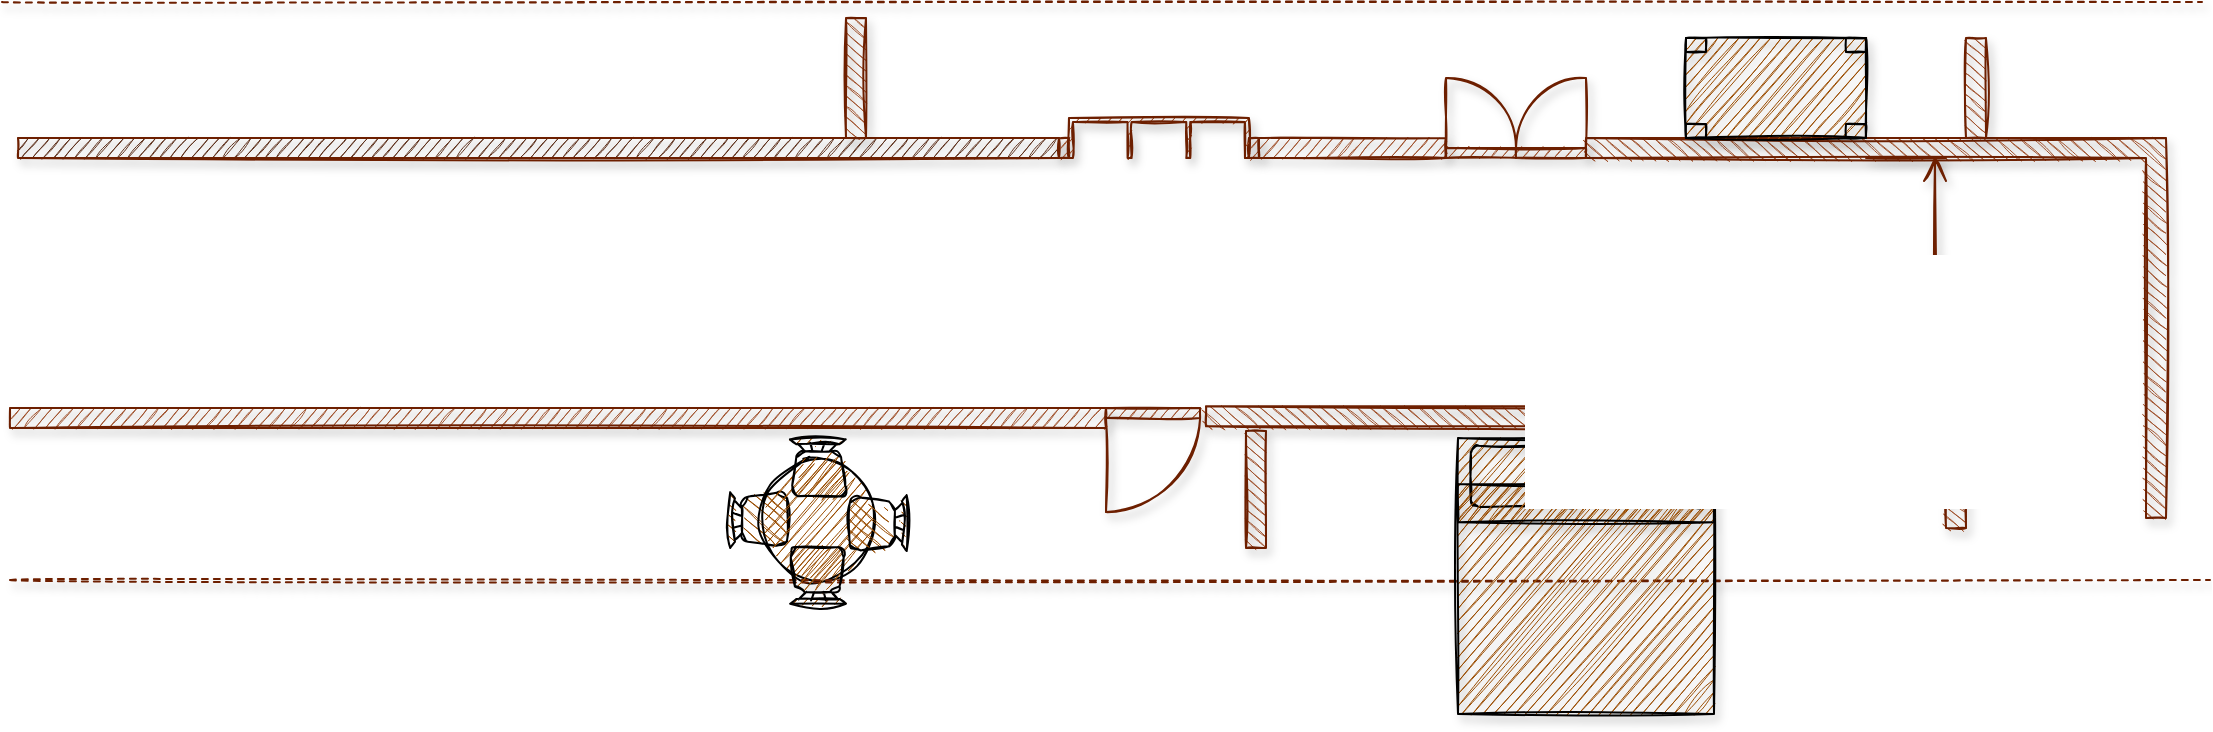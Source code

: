 <mxfile version="14.7.3" type="github">
  <diagram id="KKODCrDf3OvaOEqVYweS" name="Page-1">
    <mxGraphModel dx="2310" dy="701" grid="0" gridSize="10" guides="1" tooltips="1" connect="1" arrows="1" fold="1" page="1" pageScale="1" pageWidth="827" pageHeight="1169" background="none" math="0" shadow="0">
      <root>
        <mxCell id="0" />
        <mxCell id="1" parent="0" />
        <mxCell id="mKJfj97o3KXtOmBN4mSs-1" value="" style="verticalLabelPosition=bottom;html=1;verticalAlign=top;align=center;shape=mxgraph.floorplan.chair;shadow=0;direction=north;sketch=1;fillColor=#994C00;" vertex="1" parent="1">
          <mxGeometry x="230.47" y="1077" width="31" height="28" as="geometry" />
        </mxCell>
        <mxCell id="mKJfj97o3KXtOmBN4mSs-2" value="" style="shape=ellipse;shadow=0;sketch=1;fillColor=#994C00;" vertex="1" parent="1">
          <mxGeometry x="246.47" y="1062" width="59" height="58" as="geometry" />
        </mxCell>
        <mxCell id="mKJfj97o3KXtOmBN4mSs-3" value="" style="verticalLabelPosition=bottom;html=1;verticalAlign=top;align=center;shape=mxgraph.floorplan.wallCorner;direction=south;fillColor=#a0522d;fontColor=#ffffff;shadow=1;rounded=1;strokeColor=#6D1F00;sketch=1;" vertex="1" parent="1">
          <mxGeometry x="660" y="900" width="290" height="190" as="geometry" />
        </mxCell>
        <mxCell id="mKJfj97o3KXtOmBN4mSs-4" value="" style="verticalLabelPosition=bottom;html=1;verticalAlign=top;align=center;shape=mxgraph.floorplan.wall;fontColor=#ffffff;shadow=1;rounded=1;strokeColor=#6D1F00;fillColor=#5C2F1A;sketch=1;" vertex="1" parent="1">
          <mxGeometry x="-124" y="900" width="520.47" height="10" as="geometry" />
        </mxCell>
        <mxCell id="mKJfj97o3KXtOmBN4mSs-5" value="" style="verticalLabelPosition=bottom;html=1;verticalAlign=top;align=center;shape=mxgraph.floorplan.doorLeft;aspect=fixed;fillColor=#a0522d;fontColor=#ffffff;shadow=1;rounded=1;strokeColor=#6D1F00;sketch=1;" vertex="1" parent="1">
          <mxGeometry x="420" y="1035" width="47.06" height="50" as="geometry" />
        </mxCell>
        <mxCell id="mKJfj97o3KXtOmBN4mSs-6" value="" style="verticalLabelPosition=bottom;html=1;verticalAlign=top;align=center;shape=mxgraph.floorplan.wall;fillColor=#a0522d;fontColor=#ffffff;shadow=1;rounded=1;strokeColor=#6D1F00;sketch=1;" vertex="1" parent="1">
          <mxGeometry x="-128" y="1035" width="548" height="10" as="geometry" />
        </mxCell>
        <mxCell id="mKJfj97o3KXtOmBN4mSs-7" value="" style="verticalLabelPosition=bottom;html=1;verticalAlign=top;align=center;shape=mxgraph.floorplan.windowGarden;dx=0.25;rotation=0;fillColor=#a0522d;fontColor=#ffffff;shadow=1;rounded=1;strokeColor=#6D1F00;sketch=1;" vertex="1" parent="1">
          <mxGeometry x="396.47" y="890" width="100" height="20" as="geometry" />
        </mxCell>
        <mxCell id="mKJfj97o3KXtOmBN4mSs-8" value="" style="verticalLabelPosition=bottom;html=1;verticalAlign=top;align=center;shape=mxgraph.floorplan.wall;fillColor=#a0522d;fontColor=#ffffff;shadow=1;rounded=1;strokeColor=#6D1F00;sketch=1;" vertex="1" parent="1">
          <mxGeometry x="496.47" y="900" width="93.53" height="10" as="geometry" />
        </mxCell>
        <mxCell id="mKJfj97o3KXtOmBN4mSs-9" value="" style="shape=dimension;direction=north;whiteSpace=wrap;html=1;align=right;points=[];verticalAlign=middle;fillColor=#a0522d;fontColor=#ffffff;shadow=1;rounded=1;strokeColor=#6D1F00;sketch=1;" vertex="1" parent="1">
          <mxGeometry x="800" y="910" width="40" height="125" as="geometry" />
        </mxCell>
        <mxCell id="mKJfj97o3KXtOmBN4mSs-10" value="" style="verticalLabelPosition=bottom;html=1;verticalAlign=top;align=center;shape=mxgraph.floorplan.doorUneven;dx=0.5;rotation=-180;fillColor=#a0522d;fontColor=#ffffff;shadow=1;rounded=1;strokeColor=#6D1F00;sketch=1;" vertex="1" parent="1">
          <mxGeometry x="590" y="873" width="70" height="37" as="geometry" />
        </mxCell>
        <mxCell id="mKJfj97o3KXtOmBN4mSs-11" value="" style="verticalLabelPosition=bottom;html=1;verticalAlign=top;align=center;shape=mxgraph.floorplan.wall;direction=south;fillColor=#a0522d;fontColor=#ffffff;shadow=1;rounded=1;strokeColor=#6D1F00;sketch=1;" vertex="1" parent="1">
          <mxGeometry x="230.0" y="840" width="130" height="60" as="geometry" />
        </mxCell>
        <mxCell id="mKJfj97o3KXtOmBN4mSs-12" value="" style="verticalLabelPosition=bottom;html=1;verticalAlign=top;align=center;shape=mxgraph.floorplan.wall;direction=south;fillColor=#a0522d;fontColor=#ffffff;shadow=1;rounded=1;strokeColor=#6D1F00;sketch=1;" vertex="1" parent="1">
          <mxGeometry x="490" y="1046.5" width="10" height="58.5" as="geometry" />
        </mxCell>
        <mxCell id="mKJfj97o3KXtOmBN4mSs-13" value="" style="verticalLabelPosition=bottom;html=1;verticalAlign=top;align=center;shape=mxgraph.floorplan.wallCorner;direction=south;fillColor=#a0522d;fontColor=#ffffff;shadow=1;rounded=1;strokeColor=#6D1F00;sketch=1;" vertex="1" parent="1">
          <mxGeometry x="470" y="1034.16" width="380" height="60.84" as="geometry" />
        </mxCell>
        <mxCell id="mKJfj97o3KXtOmBN4mSs-14" value="" style="verticalLabelPosition=bottom;html=1;verticalAlign=top;align=center;shape=mxgraph.floorplan.wall;direction=south;fillColor=#a0522d;fontColor=#ffffff;shadow=1;rounded=1;strokeColor=#6D1F00;sketch=1;" vertex="1" parent="1">
          <mxGeometry x="850" y="850" width="10" height="50" as="geometry" />
        </mxCell>
        <mxCell id="mKJfj97o3KXtOmBN4mSs-15" value="" style="endArrow=none;dashed=1;html=1;labelBackgroundColor=#FCE7CD;fillColor=#a0522d;shadow=1;strokeColor=#6D1F00;sketch=1;curved=1;" edge="1" parent="1">
          <mxGeometry width="50" height="50" relative="1" as="geometry">
            <mxPoint x="-132" y="832" as="sourcePoint" />
            <mxPoint x="968" y="832" as="targetPoint" />
          </mxGeometry>
        </mxCell>
        <mxCell id="mKJfj97o3KXtOmBN4mSs-16" value="" style="endArrow=none;dashed=1;html=1;labelBackgroundColor=#FCE7CD;fillColor=#a0522d;shadow=1;strokeColor=#6D1F00;sketch=1;curved=1;" edge="1" parent="1">
          <mxGeometry width="50" height="50" relative="1" as="geometry">
            <mxPoint x="-128" y="1121" as="sourcePoint" />
            <mxPoint x="972" y="1121" as="targetPoint" />
          </mxGeometry>
        </mxCell>
        <mxCell id="mKJfj97o3KXtOmBN4mSs-17" value="" style="verticalLabelPosition=bottom;html=1;verticalAlign=top;align=center;shape=mxgraph.floorplan.table;sketch=1;shadow=1;fillColor=#994C00;" vertex="1" parent="1">
          <mxGeometry x="710" y="850" width="90" height="50" as="geometry" />
        </mxCell>
        <mxCell id="mKJfj97o3KXtOmBN4mSs-18" value="" style="verticalLabelPosition=bottom;html=1;verticalAlign=top;align=center;shape=mxgraph.floorplan.chair;shadow=0;direction=north;sketch=1;fillColor=#994C00;rotation=90;" vertex="1" parent="1">
          <mxGeometry x="260.47" y="1050.58" width="31" height="28" as="geometry" />
        </mxCell>
        <mxCell id="mKJfj97o3KXtOmBN4mSs-19" value="" style="verticalLabelPosition=bottom;html=1;verticalAlign=top;align=center;shape=mxgraph.floorplan.chair;shadow=0;direction=north;sketch=1;fillColor=#994C00;rotation=-90;" vertex="1" parent="1">
          <mxGeometry x="260.47" y="1105" width="31" height="28" as="geometry" />
        </mxCell>
        <mxCell id="mKJfj97o3KXtOmBN4mSs-20" value="" style="verticalLabelPosition=bottom;html=1;verticalAlign=top;align=center;shape=mxgraph.floorplan.chair;shadow=0;direction=north;sketch=1;fillColor=#994C00;rotation=-180;" vertex="1" parent="1">
          <mxGeometry x="290.97" y="1078.58" width="31" height="28" as="geometry" />
        </mxCell>
        <mxCell id="mKJfj97o3KXtOmBN4mSs-21" value="" style="verticalLabelPosition=bottom;html=1;verticalAlign=top;align=center;shape=mxgraph.floorplan.bed_double;shadow=1;sketch=1;fillColor=#994C00;" vertex="1" parent="1">
          <mxGeometry x="596" y="1050" width="128" height="138" as="geometry" />
        </mxCell>
      </root>
    </mxGraphModel>
  </diagram>
</mxfile>
